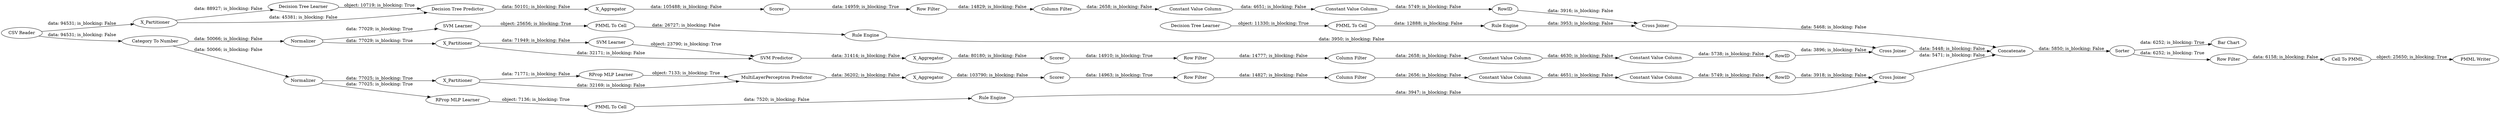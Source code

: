digraph {
	"8424172340575344672_35" [label="Rule Engine"]
	"-7969719090781812769_31" [label="RProp MLP Learner"]
	"1857613422812813559_38" [label="Cross Joiner"]
	"-7143043355175622298_294" [label="Column Filter"]
	"1857613422812813559_39" [label=Scorer]
	"-7969719090781812769_32" [label="MultiLayerPerceptron Predictor"]
	"4459847505676420309_293" [label=RowID]
	"1857613422812813559_31" [label="Decision Tree Learner"]
	"-7969719090781812769_40" [label=Scorer]
	"2144308988118736714_290" [label="Constant Value Column"]
	"2144308988118736714_293" [label=RowID]
	"-1190863133359885983_54" [label="Cell To PMML"]
	"2144308988118736714_9" [label="Row Filter"]
	"6899572795573236011_7" [label=X_Aggregator]
	"-1190863133359885983_59" [label="Bar Chart"]
	"2144308988118736714_292" [label="Constant Value Column"]
	"-8918108345445812408_28" [label="PMML To Cell"]
	"-8918108345445812408_33" [label="Decision Tree Learner"]
	"4459847505676420309_290" [label="Constant Value Column"]
	"4459847505676420309_294" [label="Column Filter"]
	"-1190863133359885983_52" [label=Sorter]
	"6899572795573236011_31" [label="SVM Learner"]
	"6899572795573236011_39" [label="Cross Joiner"]
	"8424172340575344672_33" [label="SVM Learner"]
	"2144308988118736714_294" [label="Column Filter"]
	"-7143043355175622298_293" [label=RowID]
	"-1190863133359885983_62" [label="CSV Reader"]
	"-6491959392613959522_34" [label="Rule Engine"]
	"-6491959392613959522_22" [label="PMML To Cell"]
	"-8918108345445812408_34" [label="Rule Engine"]
	"-7969719090781812769_39" [label=Normalizer]
	"6899572795573236011_40" [label=Normalizer]
	"1857613422812813559_2" [label=X_Partitioner]
	"-6491959392613959522_35" [label="RProp MLP Learner"]
	"4459847505676420309_292" [label="Constant Value Column"]
	"1857613422812813559_7" [label=X_Aggregator]
	"-1190863133359885983_53" [label="Row Filter"]
	"-1190863133359885983_61" [label="PMML Writer"]
	"4459847505676420309_9" [label="Row Filter"]
	"1857613422812813559_32" [label="Decision Tree Predictor"]
	"-7143043355175622298_290" [label="Constant Value Column"]
	"-7143043355175622298_292" [label="Constant Value Column"]
	"8424172340575344672_34" [label="PMML To Cell"]
	"-7969719090781812769_2" [label=X_Partitioner]
	"-7969719090781812769_7" [label=X_Aggregator]
	"-7143043355175622298_9" [label="Row Filter"]
	"6899572795573236011_2" [label=X_Partitioner]
	"-1190863133359885983_58" [label="Category To Number"]
	"-1190863133359885983_60" [label=Concatenate]
	"6899572795573236011_32" [label="SVM Predictor"]
	"-7969719090781812769_38" [label="Cross Joiner"]
	"6899572795573236011_41" [label=Scorer]
	"-1190863133359885983_53" -> "-1190863133359885983_54" [label="data: 6158; is_blocking: False"]
	"-1190863133359885983_60" -> "-1190863133359885983_52" [label="data: 5850; is_blocking: False"]
	"-7969719090781812769_38" -> "-1190863133359885983_60" [label="data: 5471; is_blocking: False"]
	"2144308988118736714_292" -> "2144308988118736714_293" [label="data: 5749; is_blocking: False"]
	"1857613422812813559_38" -> "-1190863133359885983_60" [label="data: 5468; is_blocking: False"]
	"2144308988118736714_293" -> "1857613422812813559_38" [label="data: 3916; is_blocking: False"]
	"6899572795573236011_31" -> "6899572795573236011_32" [label="object: 23790; is_blocking: True"]
	"1857613422812813559_2" -> "1857613422812813559_31" [label="data: 88927; is_blocking: False"]
	"1857613422812813559_7" -> "1857613422812813559_39" [label="data: 105488; is_blocking: False"]
	"-7969719090781812769_7" -> "-7969719090781812769_40" [label="data: 103790; is_blocking: False"]
	"-6491959392613959522_22" -> "-6491959392613959522_34" [label="data: 7520; is_blocking: False"]
	"-7969719090781812769_40" -> "4459847505676420309_9" [label="data: 14963; is_blocking: True"]
	"-7969719090781812769_39" -> "-6491959392613959522_35" [label="data: 77025; is_blocking: True"]
	"-8918108345445812408_28" -> "-8918108345445812408_34" [label="data: 12888; is_blocking: False"]
	"-1190863133359885983_52" -> "-1190863133359885983_59" [label="data: 6252; is_blocking: True"]
	"2144308988118736714_290" -> "2144308988118736714_292" [label="data: 4651; is_blocking: False"]
	"-6491959392613959522_35" -> "-6491959392613959522_22" [label="object: 7136; is_blocking: True"]
	"-8918108345445812408_34" -> "1857613422812813559_38" [label="data: 3953; is_blocking: False"]
	"8424172340575344672_33" -> "8424172340575344672_34" [label="object: 25656; is_blocking: True"]
	"-7143043355175622298_294" -> "-7143043355175622298_290" [label="data: 2658; is_blocking: False"]
	"-7143043355175622298_9" -> "-7143043355175622298_294" [label="data: 14777; is_blocking: False"]
	"1857613422812813559_32" -> "1857613422812813559_7" [label="data: 50101; is_blocking: False"]
	"4459847505676420309_9" -> "4459847505676420309_294" [label="data: 14827; is_blocking: False"]
	"1857613422812813559_2" -> "1857613422812813559_32" [label="data: 45381; is_blocking: False"]
	"2144308988118736714_294" -> "2144308988118736714_290" [label="data: 2658; is_blocking: False"]
	"-1190863133359885983_62" -> "1857613422812813559_2" [label="data: 94531; is_blocking: False"]
	"-7143043355175622298_292" -> "-7143043355175622298_293" [label="data: 5738; is_blocking: False"]
	"-7143043355175622298_290" -> "-7143043355175622298_292" [label="data: 4630; is_blocking: False"]
	"-7969719090781812769_31" -> "-7969719090781812769_32" [label="object: 7133; is_blocking: True"]
	"4459847505676420309_290" -> "4459847505676420309_292" [label="data: 4651; is_blocking: False"]
	"-1190863133359885983_58" -> "6899572795573236011_40" [label="data: 50066; is_blocking: False"]
	"-1190863133359885983_52" -> "-1190863133359885983_53" [label="data: 6252; is_blocking: True"]
	"-7969719090781812769_2" -> "-7969719090781812769_32" [label="data: 32169; is_blocking: False"]
	"-7969719090781812769_32" -> "-7969719090781812769_7" [label="data: 36202; is_blocking: False"]
	"-1190863133359885983_62" -> "-1190863133359885983_58" [label="data: 94531; is_blocking: False"]
	"1857613422812813559_39" -> "2144308988118736714_9" [label="data: 14959; is_blocking: True"]
	"6899572795573236011_2" -> "6899572795573236011_32" [label="data: 32171; is_blocking: False"]
	"6899572795573236011_32" -> "6899572795573236011_7" [label="data: 31414; is_blocking: False"]
	"-7969719090781812769_2" -> "-7969719090781812769_31" [label="data: 71771; is_blocking: False"]
	"6899572795573236011_39" -> "-1190863133359885983_60" [label="data: 5448; is_blocking: False"]
	"6899572795573236011_2" -> "6899572795573236011_31" [label="data: 71949; is_blocking: False"]
	"4459847505676420309_292" -> "4459847505676420309_293" [label="data: 5749; is_blocking: False"]
	"2144308988118736714_9" -> "2144308988118736714_294" [label="data: 14829; is_blocking: False"]
	"-8918108345445812408_33" -> "-8918108345445812408_28" [label="object: 11330; is_blocking: True"]
	"-1190863133359885983_54" -> "-1190863133359885983_61" [label="object: 25650; is_blocking: True"]
	"6899572795573236011_40" -> "8424172340575344672_33" [label="data: 77029; is_blocking: True"]
	"-6491959392613959522_34" -> "-7969719090781812769_38" [label="data: 3947; is_blocking: False"]
	"1857613422812813559_31" -> "1857613422812813559_32" [label="object: 10719; is_blocking: True"]
	"4459847505676420309_293" -> "-7969719090781812769_38" [label="data: 3918; is_blocking: False"]
	"6899572795573236011_7" -> "6899572795573236011_41" [label="data: 80180; is_blocking: False"]
	"4459847505676420309_294" -> "4459847505676420309_290" [label="data: 2656; is_blocking: False"]
	"8424172340575344672_34" -> "8424172340575344672_35" [label="data: 26727; is_blocking: False"]
	"-7143043355175622298_293" -> "6899572795573236011_39" [label="data: 3896; is_blocking: False"]
	"6899572795573236011_40" -> "6899572795573236011_2" [label="data: 77029; is_blocking: True"]
	"-1190863133359885983_58" -> "-7969719090781812769_39" [label="data: 50066; is_blocking: False"]
	"-7969719090781812769_39" -> "-7969719090781812769_2" [label="data: 77025; is_blocking: True"]
	"6899572795573236011_41" -> "-7143043355175622298_9" [label="data: 14910; is_blocking: True"]
	"8424172340575344672_35" -> "6899572795573236011_39" [label="data: 3950; is_blocking: False"]
	rankdir=LR
}
